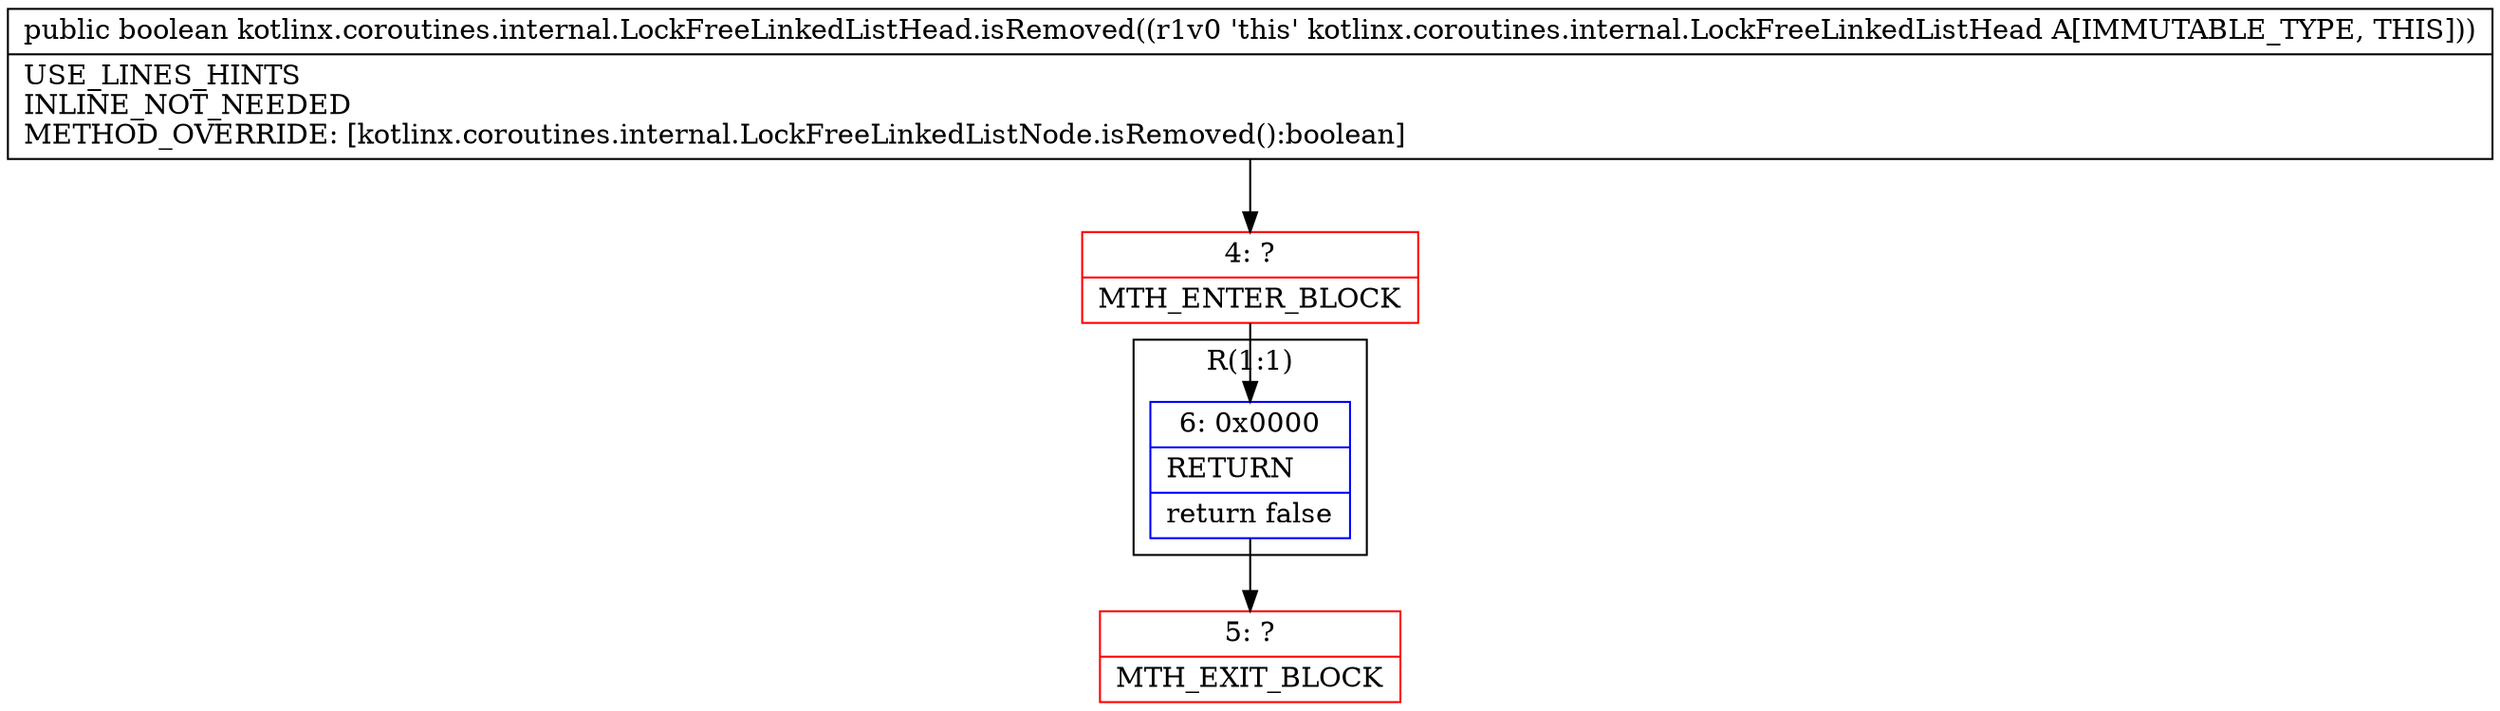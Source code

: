 digraph "CFG forkotlinx.coroutines.internal.LockFreeLinkedListHead.isRemoved()Z" {
subgraph cluster_Region_1149461867 {
label = "R(1:1)";
node [shape=record,color=blue];
Node_6 [shape=record,label="{6\:\ 0x0000|RETURN\l|return false\l}"];
}
Node_4 [shape=record,color=red,label="{4\:\ ?|MTH_ENTER_BLOCK\l}"];
Node_5 [shape=record,color=red,label="{5\:\ ?|MTH_EXIT_BLOCK\l}"];
MethodNode[shape=record,label="{public boolean kotlinx.coroutines.internal.LockFreeLinkedListHead.isRemoved((r1v0 'this' kotlinx.coroutines.internal.LockFreeLinkedListHead A[IMMUTABLE_TYPE, THIS]))  | USE_LINES_HINTS\lINLINE_NOT_NEEDED\lMETHOD_OVERRIDE: [kotlinx.coroutines.internal.LockFreeLinkedListNode.isRemoved():boolean]\l}"];
MethodNode -> Node_4;Node_6 -> Node_5;
Node_4 -> Node_6;
}

